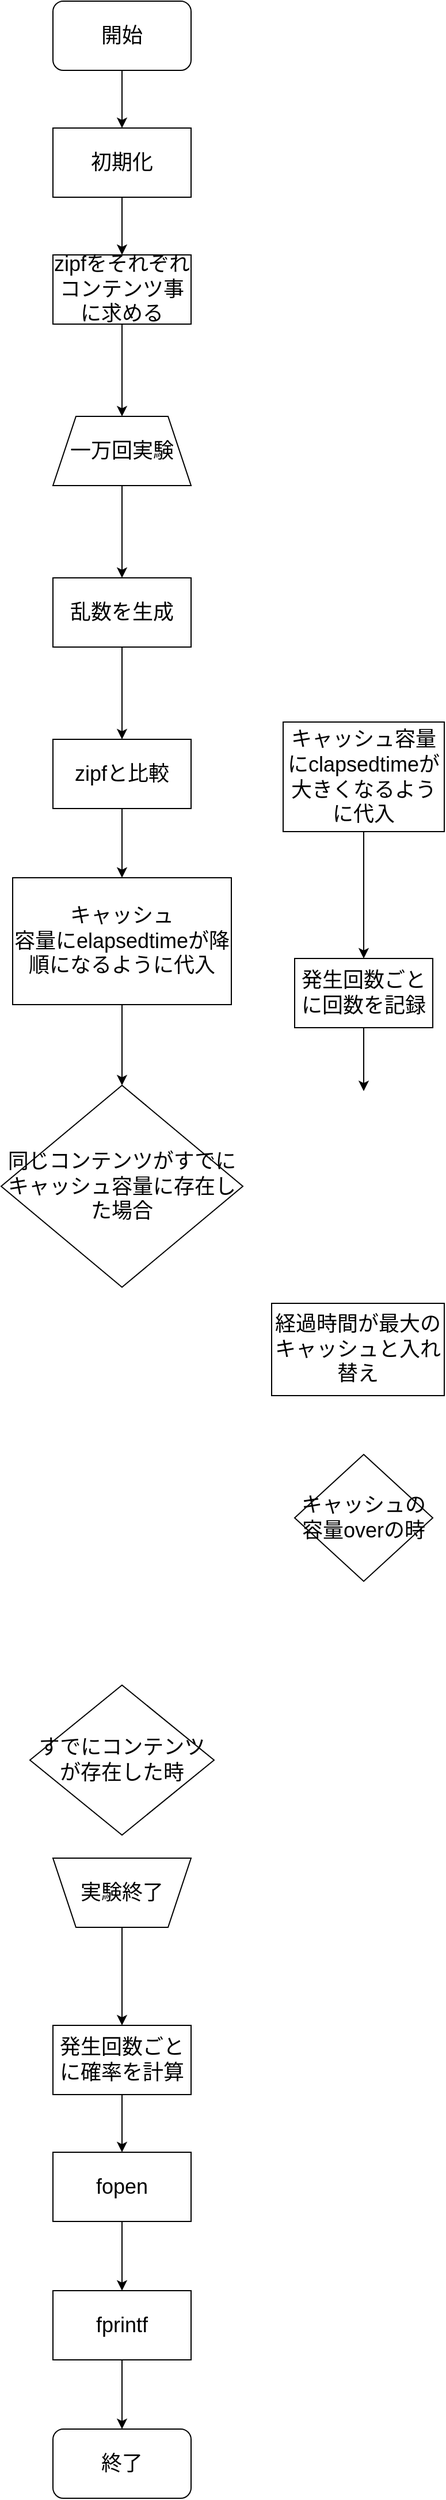 <mxfile>
    <diagram id="OOjRIk-tJpbBCQ3SPSWM" name="ページ1">
        <mxGraphModel dx="437" dy="750" grid="1" gridSize="10" guides="1" tooltips="1" connect="1" arrows="1" fold="1" page="1" pageScale="1" pageWidth="827" pageHeight="1169" math="0" shadow="0">
            <root>
                <mxCell id="0"/>
                <mxCell id="1" parent="0"/>
                <mxCell id="2" style="edgeStyle=none;html=1;exitX=0.5;exitY=1;exitDx=0;exitDy=0;entryX=0.5;entryY=0;entryDx=0;entryDy=0;fontSize=14;" edge="1" parent="1" source="3" target="5">
                    <mxGeometry relative="1" as="geometry"/>
                </mxCell>
                <mxCell id="3" value="&lt;font style=&quot;font-size: 18px;&quot;&gt;開始&lt;/font&gt;" style="rounded=1;whiteSpace=wrap;html=1;" vertex="1" parent="1">
                    <mxGeometry x="120" y="40" width="120" height="60" as="geometry"/>
                </mxCell>
                <mxCell id="4" style="edgeStyle=none;html=1;exitX=0.5;exitY=1;exitDx=0;exitDy=0;entryX=0.5;entryY=0;entryDx=0;entryDy=0;fontSize=14;" edge="1" parent="1" source="5">
                    <mxGeometry relative="1" as="geometry">
                        <mxPoint x="180" y="260" as="targetPoint"/>
                    </mxGeometry>
                </mxCell>
                <mxCell id="5" value="初期化" style="rounded=0;whiteSpace=wrap;html=1;fontSize=18;" vertex="1" parent="1">
                    <mxGeometry x="120" y="150" width="120" height="60" as="geometry"/>
                </mxCell>
                <mxCell id="29" value="" style="edgeStyle=none;html=1;" edge="1" parent="1" source="7" target="28">
                    <mxGeometry relative="1" as="geometry"/>
                </mxCell>
                <mxCell id="7" value="zipfをそれぞれコンテンツ事に求める" style="rounded=0;whiteSpace=wrap;html=1;fontSize=18;" vertex="1" parent="1">
                    <mxGeometry x="120" y="260" width="120" height="60" as="geometry"/>
                </mxCell>
                <mxCell id="23" style="edgeStyle=none;html=1;exitX=0.5;exitY=1;exitDx=0;exitDy=0;entryX=0.5;entryY=0;entryDx=0;entryDy=0;" edge="1" parent="1" source="9">
                    <mxGeometry relative="1" as="geometry">
                        <mxPoint x="390" y="985" as="targetPoint"/>
                    </mxGeometry>
                </mxCell>
                <mxCell id="9" value="発生回数ごとに回数を記録" style="rounded=0;whiteSpace=wrap;html=1;fontSize=18;" vertex="1" parent="1">
                    <mxGeometry x="330" y="870" width="120" height="60" as="geometry"/>
                </mxCell>
                <mxCell id="10" value="キャッシュの容量overの時" style="rhombus;whiteSpace=wrap;html=1;fontSize=18;rounded=0;" vertex="1" parent="1">
                    <mxGeometry x="330" y="1300" width="120" height="110" as="geometry"/>
                </mxCell>
                <mxCell id="12" value="経過時間が最大のキャッシュと入れ替え" style="whiteSpace=wrap;html=1;fontSize=18;rounded=0;" vertex="1" parent="1">
                    <mxGeometry x="310" y="1169" width="150" height="80" as="geometry"/>
                </mxCell>
                <mxCell id="16" style="edgeStyle=none;html=1;exitX=0.5;exitY=1;exitDx=0;exitDy=0;entryX=0.5;entryY=0;entryDx=0;entryDy=0;fontSize=14;" edge="1" parent="1" source="17">
                    <mxGeometry relative="1" as="geometry">
                        <mxPoint x="180" y="1905" as="targetPoint"/>
                    </mxGeometry>
                </mxCell>
                <mxCell id="17" value="発生回数ごとに確率を計算" style="rounded=0;whiteSpace=wrap;html=1;fontSize=18;" vertex="1" parent="1">
                    <mxGeometry x="120" y="1795" width="120" height="60" as="geometry"/>
                </mxCell>
                <mxCell id="18" style="edgeStyle=none;html=1;exitX=0.5;exitY=1;exitDx=0;exitDy=0;entryX=0.5;entryY=0;entryDx=0;entryDy=0;fontSize=14;" edge="1" parent="1" source="19">
                    <mxGeometry relative="1" as="geometry">
                        <mxPoint x="180" y="2025" as="targetPoint"/>
                    </mxGeometry>
                </mxCell>
                <mxCell id="19" value="fopen" style="rounded=0;whiteSpace=wrap;html=1;fontSize=18;" vertex="1" parent="1">
                    <mxGeometry x="120" y="1905" width="120" height="60" as="geometry"/>
                </mxCell>
                <mxCell id="20" style="edgeStyle=none;html=1;exitX=0.5;exitY=1;exitDx=0;exitDy=0;entryX=0.5;entryY=0;entryDx=0;entryDy=0;fontSize=14;" edge="1" parent="1" source="21">
                    <mxGeometry relative="1" as="geometry">
                        <mxPoint x="180" y="2145" as="targetPoint"/>
                    </mxGeometry>
                </mxCell>
                <mxCell id="21" value="fprintf" style="rounded=0;whiteSpace=wrap;html=1;fontSize=18;" vertex="1" parent="1">
                    <mxGeometry x="120" y="2025" width="120" height="60" as="geometry"/>
                </mxCell>
                <mxCell id="22" value="&lt;span style=&quot;font-size: 18px;&quot;&gt;終了&lt;/span&gt;" style="rounded=1;whiteSpace=wrap;html=1;" vertex="1" parent="1">
                    <mxGeometry x="120" y="2145" width="120" height="60" as="geometry"/>
                </mxCell>
                <mxCell id="26" style="edgeStyle=none;html=1;exitX=0.5;exitY=1;exitDx=0;exitDy=0;entryX=0.5;entryY=0;entryDx=0;entryDy=0;" edge="1" parent="1" source="24" target="9">
                    <mxGeometry relative="1" as="geometry"/>
                </mxCell>
                <mxCell id="24" value="キャッシュ容量にclapsedtimeが大きくなるように代入" style="whiteSpace=wrap;html=1;fontSize=18;rounded=0;" vertex="1" parent="1">
                    <mxGeometry x="320" y="665" width="140" height="95" as="geometry"/>
                </mxCell>
                <mxCell id="35" value="" style="edgeStyle=none;html=1;" edge="1" parent="1" source="28" target="34">
                    <mxGeometry relative="1" as="geometry"/>
                </mxCell>
                <mxCell id="28" value="一万回実験" style="shape=trapezoid;perimeter=trapezoidPerimeter;whiteSpace=wrap;html=1;fixedSize=1;fontSize=18;rounded=0;" vertex="1" parent="1">
                    <mxGeometry x="120" y="400" width="120" height="60" as="geometry"/>
                </mxCell>
                <mxCell id="33" value="" style="edgeStyle=none;html=1;" edge="1" parent="1" source="31" target="17">
                    <mxGeometry relative="1" as="geometry"/>
                </mxCell>
                <mxCell id="31" value="実験終了" style="shape=trapezoid;perimeter=trapezoidPerimeter;whiteSpace=wrap;html=1;fixedSize=1;fontSize=18;rounded=0;direction=west;" vertex="1" parent="1">
                    <mxGeometry x="120" y="1650" width="120" height="60" as="geometry"/>
                </mxCell>
                <mxCell id="37" value="" style="edgeStyle=none;html=1;" edge="1" parent="1" source="34" target="36">
                    <mxGeometry relative="1" as="geometry"/>
                </mxCell>
                <mxCell id="34" value="乱数を生成" style="whiteSpace=wrap;html=1;fontSize=18;rounded=0;" vertex="1" parent="1">
                    <mxGeometry x="120" y="540" width="120" height="60" as="geometry"/>
                </mxCell>
                <mxCell id="41" value="" style="edgeStyle=none;html=1;" edge="1" parent="1" source="36" target="40">
                    <mxGeometry relative="1" as="geometry"/>
                </mxCell>
                <mxCell id="36" value="zipfと比較" style="whiteSpace=wrap;html=1;fontSize=18;rounded=0;" vertex="1" parent="1">
                    <mxGeometry x="120" y="680" width="120" height="60" as="geometry"/>
                </mxCell>
                <mxCell id="50" value="" style="edgeStyle=none;html=1;" edge="1" parent="1" source="40" target="47">
                    <mxGeometry relative="1" as="geometry"/>
                </mxCell>
                <mxCell id="40" value="キャッシュ&lt;br&gt;容量にelapsedtimeが降順になるように代入" style="whiteSpace=wrap;html=1;fontSize=18;rounded=0;" vertex="1" parent="1">
                    <mxGeometry x="85" y="800" width="190" height="110" as="geometry"/>
                </mxCell>
                <mxCell id="42" value="すでにコンテンツが存在した時" style="rhombus;whiteSpace=wrap;html=1;fontSize=18;rounded=0;" vertex="1" parent="1">
                    <mxGeometry x="100" y="1500" width="160" height="130" as="geometry"/>
                </mxCell>
                <mxCell id="47" value="同じコンテンツがすでにキャッシュ容量に存在した場合" style="rhombus;whiteSpace=wrap;html=1;fontSize=18;rounded=0;" vertex="1" parent="1">
                    <mxGeometry x="75" y="980" width="210" height="175" as="geometry"/>
                </mxCell>
            </root>
        </mxGraphModel>
    </diagram>
</mxfile>